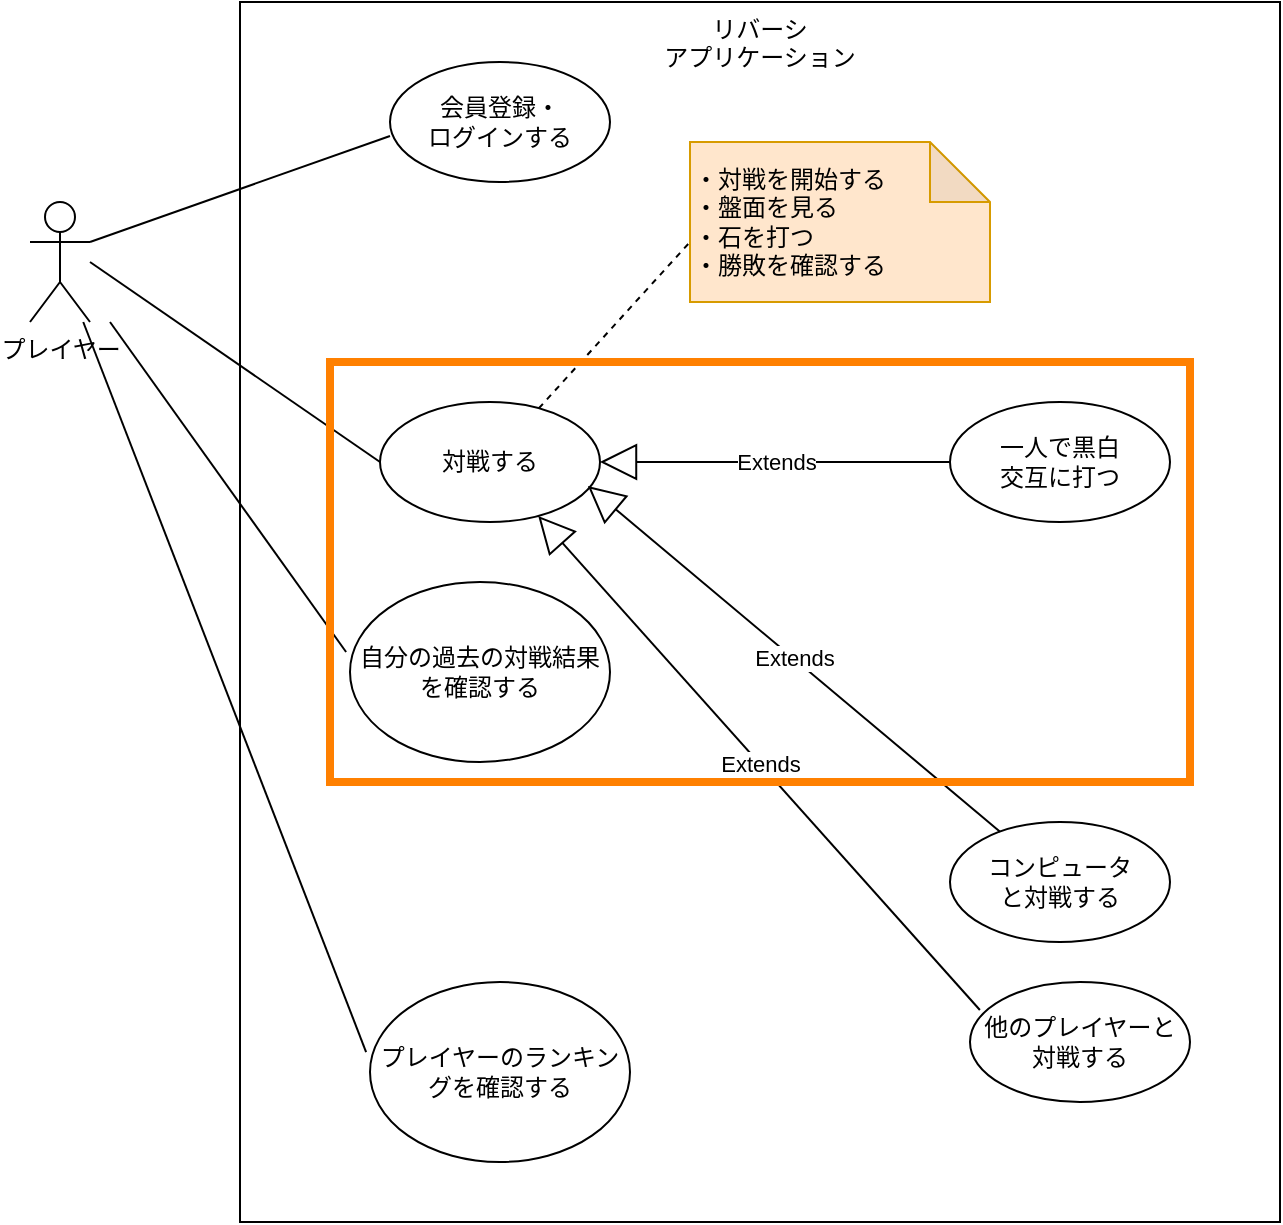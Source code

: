 <mxfile>
    <diagram id="XfPK5a-V0hKMwpXMNxTP" name="ページ1">
        <mxGraphModel dx="125" dy="647" grid="1" gridSize="10" guides="1" tooltips="1" connect="1" arrows="1" fold="1" page="1" pageScale="1" pageWidth="827" pageHeight="1169" math="0" shadow="0">
            <root>
                <mxCell id="0"/>
                <mxCell id="1" parent="0"/>
                <mxCell id="2" value="リバーシ&lt;div&gt;アプリケーション&lt;/div&gt;" style="rounded=0;whiteSpace=wrap;html=1;verticalAlign=top;fillColor=none;" parent="1" vertex="1">
                    <mxGeometry x="165" y="160" width="520" height="610" as="geometry"/>
                </mxCell>
                <mxCell id="3" value="プレイヤー" style="shape=umlActor;verticalLabelPosition=bottom;verticalAlign=top;html=1;" parent="1" vertex="1">
                    <mxGeometry x="60" y="260" width="30" height="60" as="geometry"/>
                </mxCell>
                <mxCell id="4" value="対戦する" style="ellipse;whiteSpace=wrap;html=1;" parent="1" vertex="1">
                    <mxGeometry x="235" y="360" width="110" height="60" as="geometry"/>
                </mxCell>
                <mxCell id="9" value="" style="endArrow=none;html=1;entryX=0;entryY=0.5;entryDx=0;entryDy=0;" parent="1" target="4" edge="1">
                    <mxGeometry relative="1" as="geometry">
                        <mxPoint x="90" y="290" as="sourcePoint"/>
                        <mxPoint x="260" y="280" as="targetPoint"/>
                    </mxGeometry>
                </mxCell>
                <mxCell id="11" value="&lt;div&gt;&lt;br&gt;&lt;/div&gt;&lt;div&gt;&lt;br&gt;&lt;/div&gt;" style="edgeLabel;resizable=0;html=1;align=right;verticalAlign=bottom;" parent="9" connectable="0" vertex="1">
                    <mxGeometry x="1" relative="1" as="geometry"/>
                </mxCell>
                <mxCell id="15" value="・対戦を開始する&lt;div&gt;・盤面を見る&lt;/div&gt;&lt;div&gt;・石を打つ&lt;/div&gt;&lt;div&gt;・勝敗を確認する&lt;/div&gt;" style="shape=note;whiteSpace=wrap;html=1;backgroundOutline=1;darkOpacity=0.05;fillColor=#ffe6cc;strokeColor=#d79b00;align=left;" parent="1" vertex="1">
                    <mxGeometry x="390" y="230" width="150" height="80" as="geometry"/>
                </mxCell>
                <mxCell id="16" value="" style="endArrow=none;dashed=1;html=1;" parent="1" source="4" edge="1">
                    <mxGeometry width="50" height="50" relative="1" as="geometry">
                        <mxPoint x="340" y="330" as="sourcePoint"/>
                        <mxPoint x="390" y="280" as="targetPoint"/>
                    </mxGeometry>
                </mxCell>
                <mxCell id="17" value="自分の過去の対戦結果を確認する" style="ellipse;whiteSpace=wrap;html=1;" parent="1" vertex="1">
                    <mxGeometry x="220" y="450" width="130" height="90" as="geometry"/>
                </mxCell>
                <mxCell id="18" value="会員登録・&lt;div&gt;ログインする&lt;/div&gt;" style="ellipse;whiteSpace=wrap;html=1;" parent="1" vertex="1">
                    <mxGeometry x="240" y="190" width="110" height="60" as="geometry"/>
                </mxCell>
                <mxCell id="19" value="" style="endArrow=none;html=1;entryX=0;entryY=0.617;entryDx=0;entryDy=0;exitX=1;exitY=0.333;exitDx=0;exitDy=0;exitPerimeter=0;entryPerimeter=0;" parent="1" source="3" target="18" edge="1">
                    <mxGeometry relative="1" as="geometry">
                        <mxPoint x="90" y="190" as="sourcePoint"/>
                        <mxPoint x="240" y="220" as="targetPoint"/>
                    </mxGeometry>
                </mxCell>
                <mxCell id="20" value="&lt;div&gt;&lt;br&gt;&lt;/div&gt;&lt;div&gt;&lt;br&gt;&lt;/div&gt;" style="edgeLabel;resizable=0;html=1;align=right;verticalAlign=bottom;" parent="19" connectable="0" vertex="1">
                    <mxGeometry x="1" relative="1" as="geometry"/>
                </mxCell>
                <mxCell id="21" value="" style="endArrow=none;html=1;entryX=-0.015;entryY=0.389;entryDx=0;entryDy=0;entryPerimeter=0;" parent="1" target="17" edge="1">
                    <mxGeometry relative="1" as="geometry">
                        <mxPoint x="100" y="320" as="sourcePoint"/>
                        <mxPoint x="240" y="420" as="targetPoint"/>
                    </mxGeometry>
                </mxCell>
                <mxCell id="22" value="&lt;div&gt;&lt;br&gt;&lt;/div&gt;&lt;div&gt;&lt;br&gt;&lt;/div&gt;" style="edgeLabel;resizable=0;html=1;align=right;verticalAlign=bottom;" parent="21" connectable="0" vertex="1">
                    <mxGeometry x="1" relative="1" as="geometry"/>
                </mxCell>
                <mxCell id="23" value="プレイヤーのランキングを確認する" style="ellipse;whiteSpace=wrap;html=1;" parent="1" vertex="1">
                    <mxGeometry x="230" y="650" width="130" height="90" as="geometry"/>
                </mxCell>
                <mxCell id="24" value="" style="endArrow=none;html=1;entryX=-0.015;entryY=0.389;entryDx=0;entryDy=0;entryPerimeter=0;" parent="1" source="3" target="23" edge="1">
                    <mxGeometry relative="1" as="geometry">
                        <mxPoint x="90" y="415" as="sourcePoint"/>
                        <mxPoint x="240" y="515" as="targetPoint"/>
                    </mxGeometry>
                </mxCell>
                <mxCell id="25" value="&lt;div&gt;&lt;br&gt;&lt;/div&gt;&lt;div&gt;&lt;br&gt;&lt;/div&gt;" style="edgeLabel;resizable=0;html=1;align=right;verticalAlign=bottom;" parent="24" connectable="0" vertex="1">
                    <mxGeometry x="1" relative="1" as="geometry"/>
                </mxCell>
                <mxCell id="26" value="一人で黒白&lt;div&gt;交互に打つ&lt;/div&gt;" style="ellipse;whiteSpace=wrap;html=1;" parent="1" vertex="1">
                    <mxGeometry x="520" y="360" width="110" height="60" as="geometry"/>
                </mxCell>
                <mxCell id="27" value="コンピュータ&lt;div&gt;と対戦する&lt;/div&gt;" style="ellipse;whiteSpace=wrap;html=1;" parent="1" vertex="1">
                    <mxGeometry x="520" y="570" width="110" height="60" as="geometry"/>
                </mxCell>
                <mxCell id="28" value="他のプレイヤーと&lt;div&gt;対戦する&lt;/div&gt;" style="ellipse;whiteSpace=wrap;html=1;" parent="1" vertex="1">
                    <mxGeometry x="530" y="650" width="110" height="60" as="geometry"/>
                </mxCell>
                <mxCell id="29" value="Extends" style="endArrow=block;endSize=16;endFill=0;html=1;entryX=1;entryY=0.5;entryDx=0;entryDy=0;" parent="1" source="26" target="4" edge="1">
                    <mxGeometry width="160" relative="1" as="geometry">
                        <mxPoint x="410" y="380" as="sourcePoint"/>
                        <mxPoint x="350" y="300" as="targetPoint"/>
                    </mxGeometry>
                </mxCell>
                <mxCell id="30" value="Extends" style="endArrow=block;endSize=16;endFill=0;html=1;entryX=0.945;entryY=0.7;entryDx=0;entryDy=0;entryPerimeter=0;" parent="1" source="27" target="4" edge="1">
                    <mxGeometry width="160" relative="1" as="geometry">
                        <mxPoint x="521" y="371.5" as="sourcePoint"/>
                        <mxPoint x="340" y="348.5" as="targetPoint"/>
                    </mxGeometry>
                </mxCell>
                <mxCell id="31" value="Extends" style="endArrow=block;endSize=16;endFill=0;html=1;exitX=0.045;exitY=0.233;exitDx=0;exitDy=0;exitPerimeter=0;" parent="1" source="28" target="4" edge="1">
                    <mxGeometry width="160" relative="1" as="geometry">
                        <mxPoint x="550.5" y="495" as="sourcePoint"/>
                        <mxPoint x="369.5" y="472" as="targetPoint"/>
                    </mxGeometry>
                </mxCell>
                <mxCell id="35" value="" style="rounded=0;whiteSpace=wrap;html=1;fillColor=none;strokeColor=#FF8000;strokeWidth=4;" parent="1" vertex="1">
                    <mxGeometry x="210" y="340" width="430" height="210" as="geometry"/>
                </mxCell>
            </root>
        </mxGraphModel>
    </diagram>
</mxfile>